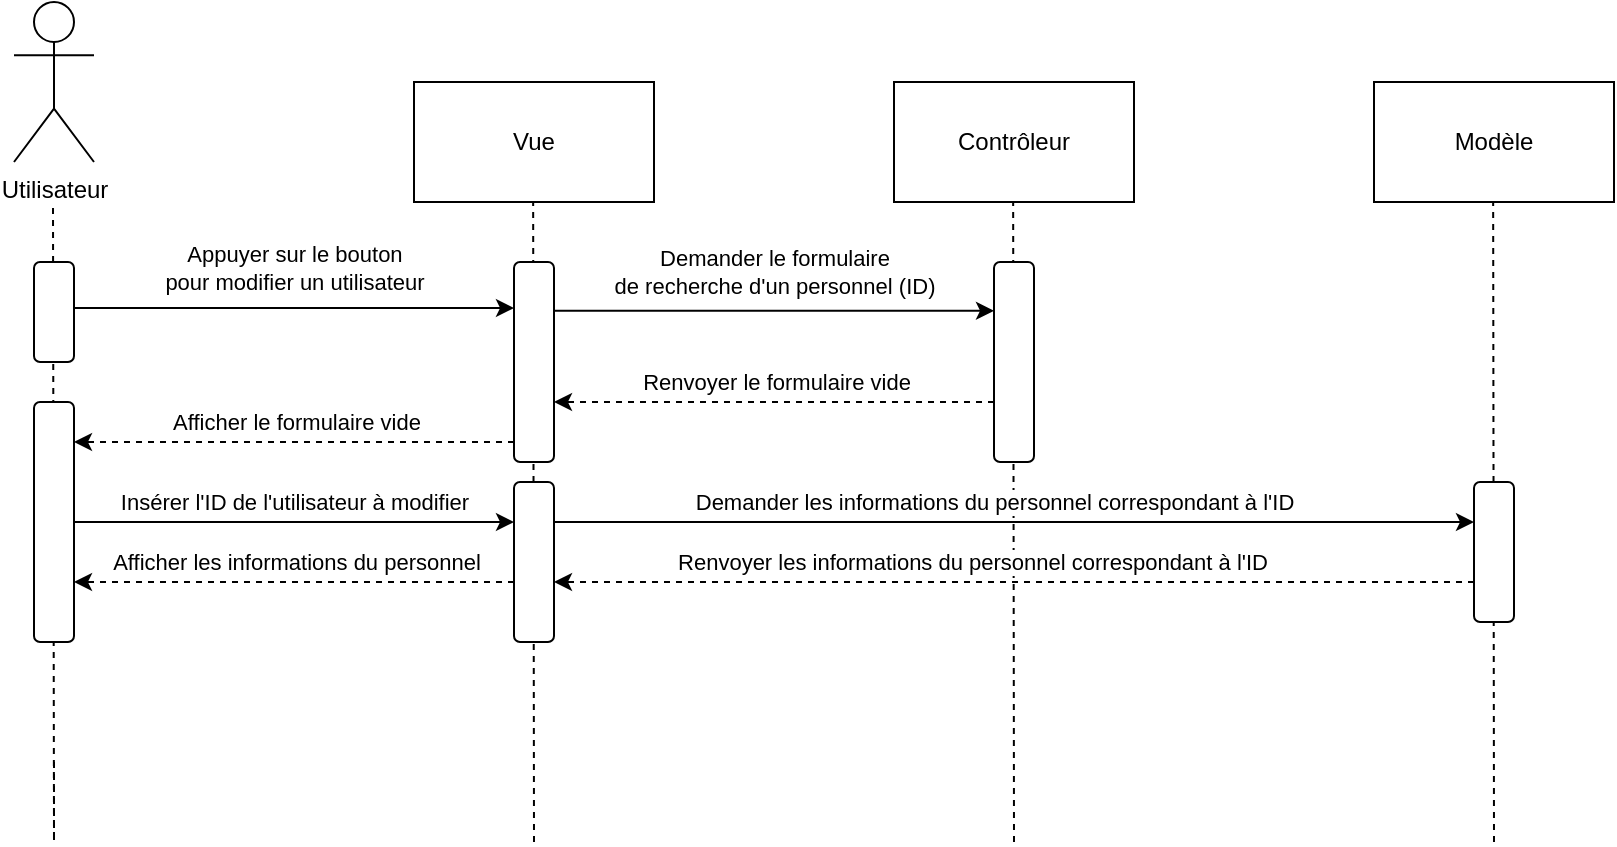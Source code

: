 <mxfile version="15.4.0" type="device"><diagram id="jCD6iY9hw6MJgAhX9iau" name="Page-1"><mxGraphModel dx="1086" dy="806" grid="1" gridSize="10" guides="1" tooltips="1" connect="1" arrows="1" fold="1" page="1" pageScale="1" pageWidth="1169" pageHeight="827" math="0" shadow="0"><root><mxCell id="0"/><mxCell id="1" parent="0"/><mxCell id="Wo3cDvjr4KqOXmzzYV3i-67" value="" style="endArrow=none;dashed=1;html=1;rounded=0;edgeStyle=orthogonalEdgeStyle;backgroundOutline=0;deletable=1;ignoreEdge=0;" parent="1" edge="1"><mxGeometry width="50" height="50" relative="1" as="geometry"><mxPoint x="420" y="480" as="sourcePoint"/><mxPoint x="419.58" y="160" as="targetPoint"/><Array as="points"><mxPoint x="420.0" y="480"/></Array></mxGeometry></mxCell><mxCell id="Wo3cDvjr4KqOXmzzYV3i-69" value="" style="endArrow=none;dashed=1;html=1;rounded=0;edgeStyle=orthogonalEdgeStyle;backgroundOutline=0;deletable=1;ignoreEdge=0;" parent="1" edge="1"><mxGeometry width="50" height="50" relative="1" as="geometry"><mxPoint x="660" y="480" as="sourcePoint"/><mxPoint x="659.58" y="160" as="targetPoint"/><Array as="points"><mxPoint x="660" y="480"/></Array></mxGeometry></mxCell><mxCell id="Wo3cDvjr4KqOXmzzYV3i-70" value="" style="endArrow=none;dashed=1;html=1;rounded=0;edgeStyle=orthogonalEdgeStyle;backgroundOutline=0;deletable=1;ignoreEdge=0;" parent="1" edge="1"><mxGeometry width="50" height="50" relative="1" as="geometry"><mxPoint x="900" y="480" as="sourcePoint"/><mxPoint x="899.58" y="160" as="targetPoint"/><Array as="points"><mxPoint x="900.0" y="480"/></Array></mxGeometry></mxCell><mxCell id="Wo3cDvjr4KqOXmzzYV3i-71" value="" style="endArrow=none;dashed=1;html=1;rounded=0;edgeStyle=orthogonalEdgeStyle;backgroundOutline=0;deletable=1;ignoreEdge=0;" parent="1" edge="1"><mxGeometry width="50" height="50" relative="1" as="geometry"><mxPoint x="180" y="440" as="sourcePoint"/><mxPoint x="179.5" y="160" as="targetPoint"/><Array as="points"><mxPoint x="179.92" y="480"/></Array></mxGeometry></mxCell><mxCell id="Wo3cDvjr4KqOXmzzYV3i-1" value="Utilisateur" style="shape=umlActor;verticalLabelPosition=bottom;verticalAlign=top;html=1;outlineConnect=0;" parent="1" vertex="1"><mxGeometry x="160" y="60" width="40" height="80" as="geometry"/></mxCell><mxCell id="Wo3cDvjr4KqOXmzzYV3i-2" value="Vue" style="rounded=0;whiteSpace=wrap;html=1;" parent="1" vertex="1"><mxGeometry x="360" y="100" width="120" height="60" as="geometry"/></mxCell><mxCell id="Wo3cDvjr4KqOXmzzYV3i-3" value="Contrôleur" style="rounded=0;whiteSpace=wrap;html=1;" parent="1" vertex="1"><mxGeometry x="600" y="100" width="120" height="60" as="geometry"/></mxCell><mxCell id="Wo3cDvjr4KqOXmzzYV3i-4" value="Modèle" style="rounded=0;whiteSpace=wrap;html=1;" parent="1" vertex="1"><mxGeometry x="840" y="100" width="120" height="60" as="geometry"/></mxCell><mxCell id="Wo3cDvjr4KqOXmzzYV3i-10" value="" style="endArrow=classic;html=1;rounded=0;edgeStyle=orthogonalEdgeStyle;" parent="1" edge="1"><mxGeometry width="50" height="50" relative="1" as="geometry"><mxPoint x="190" y="213" as="sourcePoint"/><mxPoint x="410" y="213" as="targetPoint"/></mxGeometry></mxCell><mxCell id="Wo3cDvjr4KqOXmzzYV3i-16" value="Appuyer sur le bouton&lt;br&gt;pour modifier un utilisateur" style="edgeLabel;html=1;align=center;verticalAlign=middle;resizable=0;points=[];" parent="Wo3cDvjr4KqOXmzzYV3i-10" vertex="1" connectable="0"><mxGeometry x="-0.086" y="1" relative="1" as="geometry"><mxPoint x="9" y="-19" as="offset"/></mxGeometry></mxCell><mxCell id="Wo3cDvjr4KqOXmzzYV3i-11" value="" style="endArrow=classic;html=1;rounded=0;edgeStyle=orthogonalEdgeStyle;dashed=1;" parent="1" edge="1"><mxGeometry width="50" height="50" relative="1" as="geometry"><mxPoint x="650" y="260" as="sourcePoint"/><mxPoint x="430" y="260" as="targetPoint"/></mxGeometry></mxCell><mxCell id="Wo3cDvjr4KqOXmzzYV3i-33" value="Renvoyer le formulaire vide" style="edgeLabel;html=1;align=center;verticalAlign=middle;resizable=0;points=[];" parent="Wo3cDvjr4KqOXmzzYV3i-11" vertex="1" connectable="0"><mxGeometry x="0.178" y="-2" relative="1" as="geometry"><mxPoint x="20" y="-8" as="offset"/></mxGeometry></mxCell><mxCell id="Wo3cDvjr4KqOXmzzYV3i-9" value="" style="rounded=1;whiteSpace=wrap;html=1;" parent="1" vertex="1"><mxGeometry x="170" y="190" width="20" height="50" as="geometry"/></mxCell><mxCell id="Wo3cDvjr4KqOXmzzYV3i-14" value="" style="rounded=1;whiteSpace=wrap;html=1;" parent="1" vertex="1"><mxGeometry x="410" y="190" width="20" height="100" as="geometry"/></mxCell><mxCell id="Wo3cDvjr4KqOXmzzYV3i-27" value="" style="endArrow=classic;html=1;rounded=0;edgeStyle=orthogonalEdgeStyle;" parent="1" edge="1"><mxGeometry width="50" height="50" relative="1" as="geometry"><mxPoint x="430" y="214.41" as="sourcePoint"/><mxPoint x="650" y="214.41" as="targetPoint"/></mxGeometry></mxCell><mxCell id="Wo3cDvjr4KqOXmzzYV3i-28" value="Demander le formulaire&lt;br&gt;de recherche d'un personnel (ID)" style="edgeLabel;html=1;align=center;verticalAlign=middle;resizable=0;points=[];" parent="Wo3cDvjr4KqOXmzzYV3i-27" vertex="1" connectable="0"><mxGeometry x="-0.086" y="1" relative="1" as="geometry"><mxPoint x="9" y="-19" as="offset"/></mxGeometry></mxCell><mxCell id="Wo3cDvjr4KqOXmzzYV3i-29" value="" style="rounded=1;whiteSpace=wrap;html=1;" parent="1" vertex="1"><mxGeometry x="650" y="190" width="20" height="100" as="geometry"/></mxCell><mxCell id="Wo3cDvjr4KqOXmzzYV3i-34" value="" style="rounded=1;whiteSpace=wrap;html=1;" parent="1" vertex="1"><mxGeometry x="170" y="260" width="20" height="120" as="geometry"/></mxCell><mxCell id="Wo3cDvjr4KqOXmzzYV3i-36" value="" style="endArrow=classic;html=1;rounded=0;edgeStyle=orthogonalEdgeStyle;dashed=1;" parent="1" edge="1"><mxGeometry width="50" height="50" relative="1" as="geometry"><mxPoint x="410" y="280" as="sourcePoint"/><mxPoint x="190" y="280" as="targetPoint"/></mxGeometry></mxCell><mxCell id="Wo3cDvjr4KqOXmzzYV3i-37" value="Afficher le formulaire vide" style="edgeLabel;html=1;align=center;verticalAlign=middle;resizable=0;points=[];" parent="Wo3cDvjr4KqOXmzzYV3i-36" vertex="1" connectable="0"><mxGeometry x="0.178" y="-2" relative="1" as="geometry"><mxPoint x="20" y="-8" as="offset"/></mxGeometry></mxCell><mxCell id="Wo3cDvjr4KqOXmzzYV3i-38" value="" style="rounded=1;whiteSpace=wrap;html=1;" parent="1" vertex="1"><mxGeometry x="410" y="300" width="20" height="80" as="geometry"/></mxCell><mxCell id="m_qoQ2AZYRPVAopqrP40-1" value="" style="endArrow=classic;html=1;rounded=0;edgeStyle=orthogonalEdgeStyle;" parent="1" edge="1"><mxGeometry width="50" height="50" relative="1" as="geometry"><mxPoint x="190" y="320" as="sourcePoint"/><mxPoint x="410" y="320" as="targetPoint"/></mxGeometry></mxCell><mxCell id="m_qoQ2AZYRPVAopqrP40-2" value="Insérer l'ID de l'utilisateur à modifier" style="edgeLabel;html=1;align=center;verticalAlign=middle;resizable=0;points=[];" parent="m_qoQ2AZYRPVAopqrP40-1" vertex="1" connectable="0"><mxGeometry x="-0.086" y="1" relative="1" as="geometry"><mxPoint x="9" y="-9" as="offset"/></mxGeometry></mxCell><mxCell id="m_qoQ2AZYRPVAopqrP40-3" value="" style="endArrow=classic;html=1;rounded=0;edgeStyle=orthogonalEdgeStyle;" parent="1" edge="1"><mxGeometry width="50" height="50" relative="1" as="geometry"><mxPoint x="430" y="320.0" as="sourcePoint"/><mxPoint x="890" y="320" as="targetPoint"/></mxGeometry></mxCell><mxCell id="m_qoQ2AZYRPVAopqrP40-4" value="Demander les informations du personnel correspondant à l'ID" style="edgeLabel;html=1;align=center;verticalAlign=middle;resizable=0;points=[];" parent="m_qoQ2AZYRPVAopqrP40-3" vertex="1" connectable="0"><mxGeometry x="-0.086" y="1" relative="1" as="geometry"><mxPoint x="10" y="-9" as="offset"/></mxGeometry></mxCell><mxCell id="m_qoQ2AZYRPVAopqrP40-7" value="" style="rounded=1;whiteSpace=wrap;html=1;" parent="1" vertex="1"><mxGeometry x="890" y="300" width="20" height="70" as="geometry"/></mxCell><mxCell id="m_qoQ2AZYRPVAopqrP40-12" value="" style="endArrow=classic;html=1;rounded=0;edgeStyle=orthogonalEdgeStyle;dashed=1;" parent="1" edge="1"><mxGeometry width="50" height="50" relative="1" as="geometry"><mxPoint x="890" y="350" as="sourcePoint"/><mxPoint x="430" y="350" as="targetPoint"/></mxGeometry></mxCell><mxCell id="m_qoQ2AZYRPVAopqrP40-13" value="Renvoyer les informations du personnel correspondant à l'ID" style="edgeLabel;html=1;align=center;verticalAlign=middle;resizable=0;points=[];" parent="m_qoQ2AZYRPVAopqrP40-12" vertex="1" connectable="0"><mxGeometry x="0.178" y="-2" relative="1" as="geometry"><mxPoint x="20" y="-8" as="offset"/></mxGeometry></mxCell><mxCell id="m_qoQ2AZYRPVAopqrP40-14" value="" style="endArrow=classic;html=1;rounded=0;edgeStyle=orthogonalEdgeStyle;dashed=1;" parent="1" edge="1"><mxGeometry width="50" height="50" relative="1" as="geometry"><mxPoint x="410" y="350" as="sourcePoint"/><mxPoint x="190" y="350" as="targetPoint"/></mxGeometry></mxCell><mxCell id="m_qoQ2AZYRPVAopqrP40-15" value="Afficher les informations du personnel" style="edgeLabel;html=1;align=center;verticalAlign=middle;resizable=0;points=[];" parent="m_qoQ2AZYRPVAopqrP40-14" vertex="1" connectable="0"><mxGeometry x="0.178" y="-2" relative="1" as="geometry"><mxPoint x="20" y="-8" as="offset"/></mxGeometry></mxCell></root></mxGraphModel></diagram></mxfile>